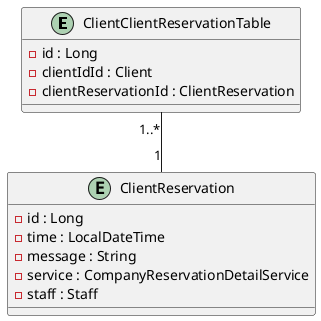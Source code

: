 @startuml

entity ClientClientReservationTable {
    - id : Long
    - clientIdId : Client
    - clientReservationId : ClientReservation
}

entity ClientReservation {
    - id : Long
    - time : LocalDateTime
    - message : String
    - service : CompanyReservationDetailService
    - staff : Staff
}

ClientClientReservationTable "1..*" -- "1" ClientReservation



@enduml